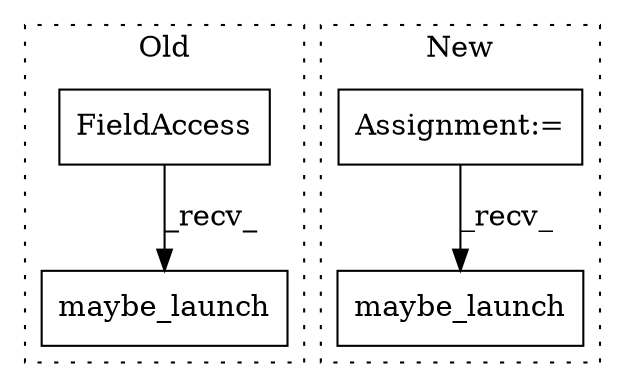 digraph G {
subgraph cluster0 {
1 [label="maybe_launch" a="32" s="1125" l="14" shape="box"];
4 [label="FieldAccess" a="22" s="1111" l="13" shape="box"];
label = "Old";
style="dotted";
}
subgraph cluster1 {
2 [label="maybe_launch" a="32" s="1705" l="14" shape="box"];
3 [label="Assignment:=" a="7" s="1690" l="3" shape="box"];
label = "New";
style="dotted";
}
3 -> 2 [label="_recv_"];
4 -> 1 [label="_recv_"];
}